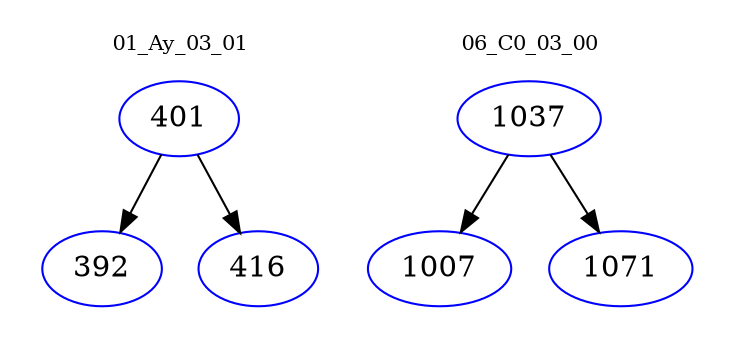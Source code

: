 digraph{
subgraph cluster_0 {
color = white
label = "01_Ay_03_01";
fontsize=10;
T0_401 [label="401", color="blue"]
T0_401 -> T0_392 [color="black"]
T0_392 [label="392", color="blue"]
T0_401 -> T0_416 [color="black"]
T0_416 [label="416", color="blue"]
}
subgraph cluster_1 {
color = white
label = "06_C0_03_00";
fontsize=10;
T1_1037 [label="1037", color="blue"]
T1_1037 -> T1_1007 [color="black"]
T1_1007 [label="1007", color="blue"]
T1_1037 -> T1_1071 [color="black"]
T1_1071 [label="1071", color="blue"]
}
}
